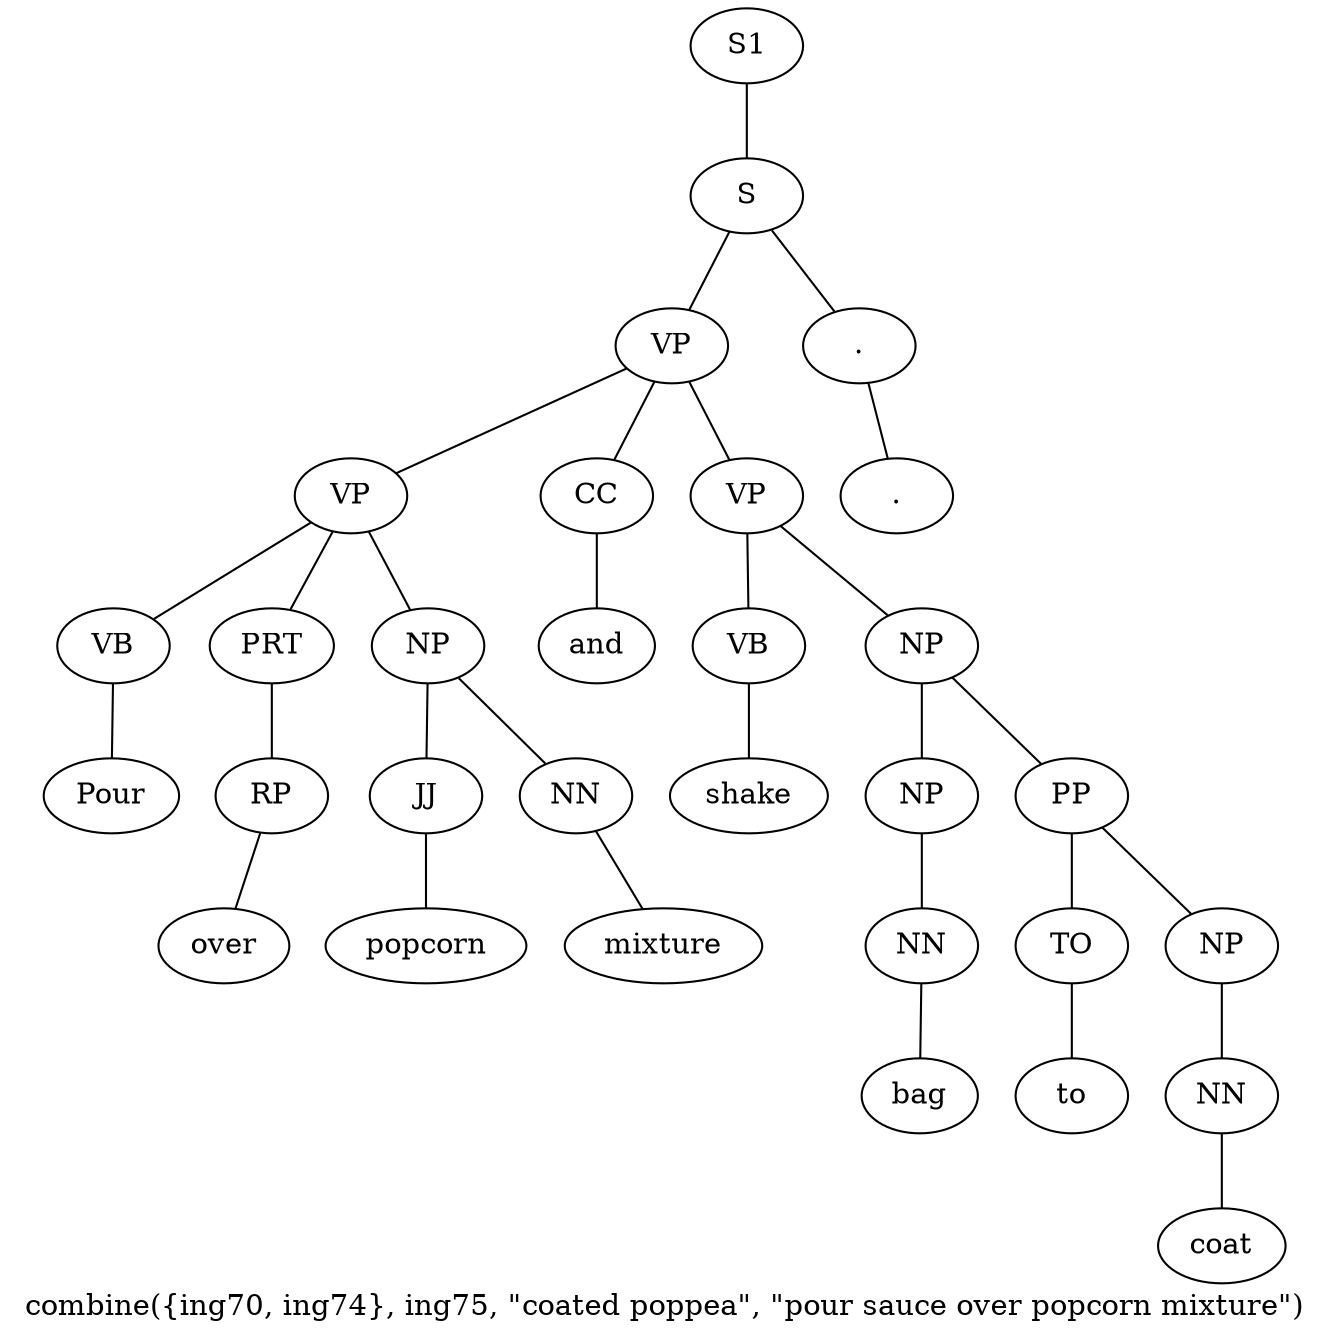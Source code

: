 graph SyntaxGraph {
	label = "combine({ing70, ing74}, ing75, \"coated poppea\", \"pour sauce over popcorn mixture\")";
	Node0 [label="S1"];
	Node1 [label="S"];
	Node2 [label="VP"];
	Node3 [label="VP"];
	Node4 [label="VB"];
	Node5 [label="Pour"];
	Node6 [label="PRT"];
	Node7 [label="RP"];
	Node8 [label="over"];
	Node9 [label="NP"];
	Node10 [label="JJ"];
	Node11 [label="popcorn"];
	Node12 [label="NN"];
	Node13 [label="mixture"];
	Node14 [label="CC"];
	Node15 [label="and"];
	Node16 [label="VP"];
	Node17 [label="VB"];
	Node18 [label="shake"];
	Node19 [label="NP"];
	Node20 [label="NP"];
	Node21 [label="NN"];
	Node22 [label="bag"];
	Node23 [label="PP"];
	Node24 [label="TO"];
	Node25 [label="to"];
	Node26 [label="NP"];
	Node27 [label="NN"];
	Node28 [label="coat"];
	Node29 [label="."];
	Node30 [label="."];

	Node0 -- Node1;
	Node1 -- Node2;
	Node1 -- Node29;
	Node2 -- Node3;
	Node2 -- Node14;
	Node2 -- Node16;
	Node3 -- Node4;
	Node3 -- Node6;
	Node3 -- Node9;
	Node4 -- Node5;
	Node6 -- Node7;
	Node7 -- Node8;
	Node9 -- Node10;
	Node9 -- Node12;
	Node10 -- Node11;
	Node12 -- Node13;
	Node14 -- Node15;
	Node16 -- Node17;
	Node16 -- Node19;
	Node17 -- Node18;
	Node19 -- Node20;
	Node19 -- Node23;
	Node20 -- Node21;
	Node21 -- Node22;
	Node23 -- Node24;
	Node23 -- Node26;
	Node24 -- Node25;
	Node26 -- Node27;
	Node27 -- Node28;
	Node29 -- Node30;
}